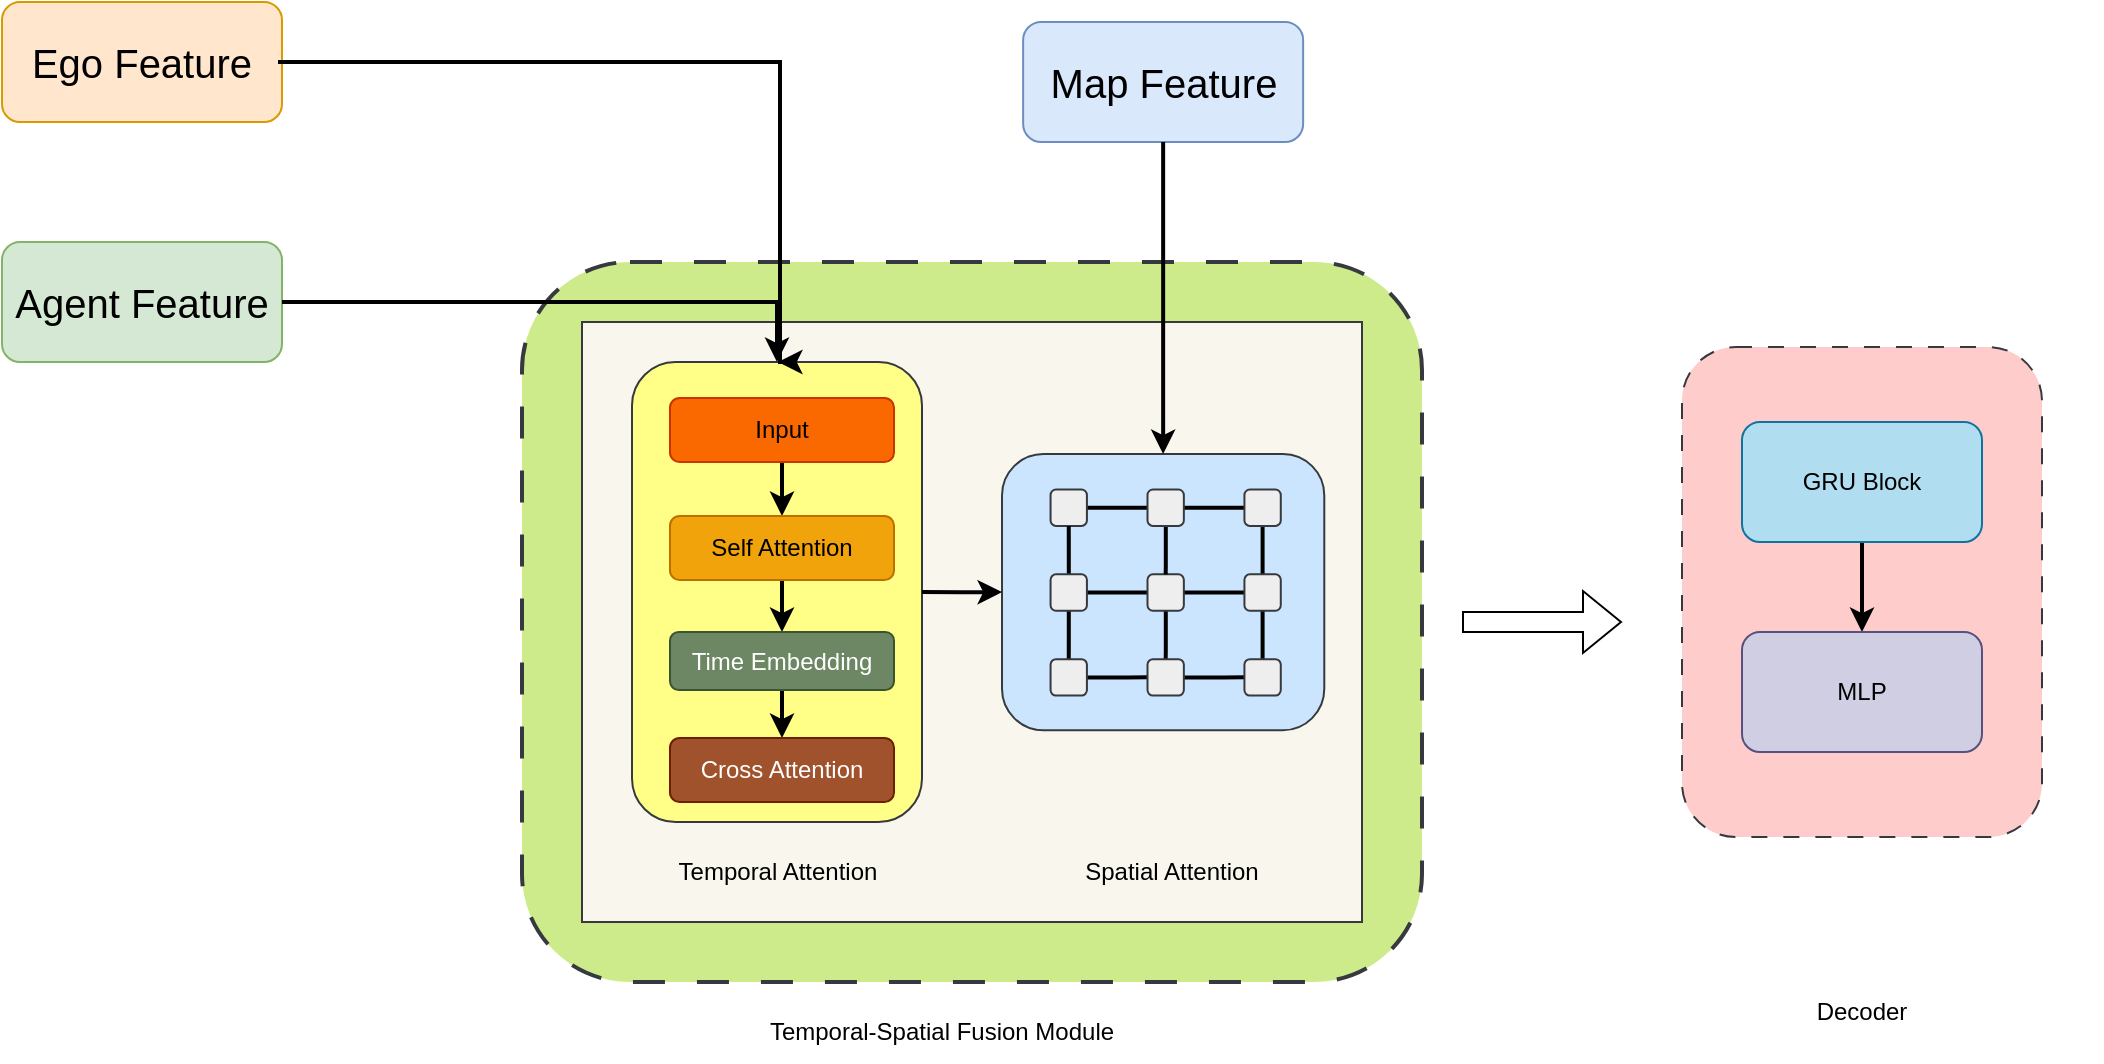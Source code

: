 <mxfile version="24.7.8">
  <diagram name="第 1 页" id="dJVTpNaFaK0BzPkIxxJ1">
    <mxGraphModel dx="954" dy="543" grid="1" gridSize="10" guides="1" tooltips="1" connect="1" arrows="1" fold="1" page="1" pageScale="1" pageWidth="827" pageHeight="1169" math="0" shadow="0">
      <root>
        <mxCell id="0" />
        <mxCell id="1" parent="0" />
        <mxCell id="rAs9JT6JyWIiBkCZVOdI-4" value="" style="rounded=1;whiteSpace=wrap;html=1;dashed=1;dashPattern=8 8;strokeWidth=2;fillColor=#cdeb8b;strokeColor=#36393d;" vertex="1" parent="1">
          <mxGeometry x="340" y="150" width="450" height="360" as="geometry" />
        </mxCell>
        <mxCell id="rAs9JT6JyWIiBkCZVOdI-1" value="Map Feature" style="rounded=1;whiteSpace=wrap;html=1;fontSize=20;fillColor=#dae8fc;strokeColor=#6c8ebf;" vertex="1" parent="1">
          <mxGeometry x="590.57" y="30" width="140" height="60" as="geometry" />
        </mxCell>
        <mxCell id="rAs9JT6JyWIiBkCZVOdI-2" value="Agent Feature" style="rounded=1;whiteSpace=wrap;html=1;fontSize=20;fillColor=#d5e8d4;strokeColor=#82b366;" vertex="1" parent="1">
          <mxGeometry x="80" y="140" width="140" height="60" as="geometry" />
        </mxCell>
        <mxCell id="rAs9JT6JyWIiBkCZVOdI-3" value="Ego Feature" style="rounded=1;whiteSpace=wrap;html=1;fontSize=20;fillColor=#ffe6cc;strokeColor=#d79b00;" vertex="1" parent="1">
          <mxGeometry x="80" y="20" width="140" height="60" as="geometry" />
        </mxCell>
        <mxCell id="rAs9JT6JyWIiBkCZVOdI-5" value="" style="rounded=0;whiteSpace=wrap;html=1;fillColor=#f9f7ed;strokeColor=#36393d;" vertex="1" parent="1">
          <mxGeometry x="370" y="180" width="390" height="300" as="geometry" />
        </mxCell>
        <mxCell id="rAs9JT6JyWIiBkCZVOdI-6" value="Temporal-Spatial Fusion Module" style="text;html=1;align=center;verticalAlign=middle;whiteSpace=wrap;rounded=0;" vertex="1" parent="1">
          <mxGeometry x="430" y="520" width="240" height="30" as="geometry" />
        </mxCell>
        <mxCell id="rAs9JT6JyWIiBkCZVOdI-33" value="" style="group" vertex="1" connectable="0" parent="1">
          <mxGeometry x="580" y="246" width="170" height="160" as="geometry" />
        </mxCell>
        <mxCell id="rAs9JT6JyWIiBkCZVOdI-7" value="" style="rounded=1;whiteSpace=wrap;html=1;fillColor=#cce5ff;strokeColor=#36393d;aspect=fixed;" vertex="1" parent="rAs9JT6JyWIiBkCZVOdI-33">
          <mxGeometry width="161.146" height="138.125" as="geometry" />
        </mxCell>
        <mxCell id="rAs9JT6JyWIiBkCZVOdI-32" value="" style="group;aspect=fixed;" vertex="1" connectable="0" parent="rAs9JT6JyWIiBkCZVOdI-33">
          <mxGeometry x="24.286" y="17.778" width="115.104" height="102.988" as="geometry" />
        </mxCell>
        <mxCell id="rAs9JT6JyWIiBkCZVOdI-14" style="edgeStyle=orthogonalEdgeStyle;rounded=0;orthogonalLoop=1;jettySize=auto;html=1;entryX=0;entryY=0.5;entryDx=0;entryDy=0;endArrow=none;endFill=0;strokeWidth=2;" edge="1" parent="rAs9JT6JyWIiBkCZVOdI-32" source="rAs9JT6JyWIiBkCZVOdI-8" target="rAs9JT6JyWIiBkCZVOdI-13">
          <mxGeometry relative="1" as="geometry" />
        </mxCell>
        <mxCell id="rAs9JT6JyWIiBkCZVOdI-8" value="" style="rounded=1;whiteSpace=wrap;html=1;fillColor=#eeeeee;strokeColor=#36393d;" vertex="1" parent="rAs9JT6JyWIiBkCZVOdI-32">
          <mxGeometry width="18.174" height="18.174" as="geometry" />
        </mxCell>
        <mxCell id="rAs9JT6JyWIiBkCZVOdI-10" style="edgeStyle=orthogonalEdgeStyle;rounded=0;orthogonalLoop=1;jettySize=auto;html=1;entryX=0.5;entryY=1;entryDx=0;entryDy=0;endArrow=none;endFill=0;strokeWidth=2;" edge="1" parent="rAs9JT6JyWIiBkCZVOdI-32" source="rAs9JT6JyWIiBkCZVOdI-9" target="rAs9JT6JyWIiBkCZVOdI-8">
          <mxGeometry relative="1" as="geometry" />
        </mxCell>
        <mxCell id="rAs9JT6JyWIiBkCZVOdI-12" style="edgeStyle=orthogonalEdgeStyle;rounded=0;orthogonalLoop=1;jettySize=auto;html=1;entryX=0;entryY=0.5;entryDx=0;entryDy=0;endArrow=none;endFill=0;strokeWidth=2;" edge="1" parent="rAs9JT6JyWIiBkCZVOdI-32" source="rAs9JT6JyWIiBkCZVOdI-9" target="rAs9JT6JyWIiBkCZVOdI-11">
          <mxGeometry relative="1" as="geometry" />
        </mxCell>
        <mxCell id="rAs9JT6JyWIiBkCZVOdI-27" style="edgeStyle=orthogonalEdgeStyle;rounded=0;orthogonalLoop=1;jettySize=auto;html=1;entryX=0.5;entryY=0;entryDx=0;entryDy=0;endArrow=none;endFill=0;strokeWidth=2;" edge="1" parent="rAs9JT6JyWIiBkCZVOdI-32" source="rAs9JT6JyWIiBkCZVOdI-9" target="rAs9JT6JyWIiBkCZVOdI-24">
          <mxGeometry relative="1" as="geometry" />
        </mxCell>
        <mxCell id="rAs9JT6JyWIiBkCZVOdI-9" value="" style="rounded=1;whiteSpace=wrap;html=1;fillColor=#eeeeee;strokeColor=#36393d;" vertex="1" parent="rAs9JT6JyWIiBkCZVOdI-32">
          <mxGeometry y="42.407" width="18.174" height="18.174" as="geometry" />
        </mxCell>
        <mxCell id="rAs9JT6JyWIiBkCZVOdI-21" style="edgeStyle=orthogonalEdgeStyle;rounded=0;orthogonalLoop=1;jettySize=auto;html=1;entryX=0;entryY=0.5;entryDx=0;entryDy=0;endArrow=none;endFill=0;strokeWidth=2;" edge="1" parent="rAs9JT6JyWIiBkCZVOdI-32" source="rAs9JT6JyWIiBkCZVOdI-11" target="rAs9JT6JyWIiBkCZVOdI-20">
          <mxGeometry relative="1" as="geometry" />
        </mxCell>
        <mxCell id="rAs9JT6JyWIiBkCZVOdI-30" style="edgeStyle=orthogonalEdgeStyle;rounded=0;orthogonalLoop=1;jettySize=auto;html=1;entryX=0.5;entryY=0;entryDx=0;entryDy=0;endArrow=none;endFill=0;strokeWidth=2;" edge="1" parent="rAs9JT6JyWIiBkCZVOdI-32" source="rAs9JT6JyWIiBkCZVOdI-11" target="rAs9JT6JyWIiBkCZVOdI-25">
          <mxGeometry relative="1" as="geometry" />
        </mxCell>
        <mxCell id="rAs9JT6JyWIiBkCZVOdI-11" value="" style="rounded=1;whiteSpace=wrap;html=1;fillColor=#eeeeee;strokeColor=#36393d;" vertex="1" parent="rAs9JT6JyWIiBkCZVOdI-32">
          <mxGeometry x="48.465" y="42.407" width="18.174" height="18.174" as="geometry" />
        </mxCell>
        <mxCell id="rAs9JT6JyWIiBkCZVOdI-15" style="edgeStyle=orthogonalEdgeStyle;rounded=0;orthogonalLoop=1;jettySize=auto;html=1;entryX=0.5;entryY=0;entryDx=0;entryDy=0;endArrow=none;endFill=0;strokeWidth=2;" edge="1" parent="rAs9JT6JyWIiBkCZVOdI-32" source="rAs9JT6JyWIiBkCZVOdI-13" target="rAs9JT6JyWIiBkCZVOdI-11">
          <mxGeometry relative="1" as="geometry" />
        </mxCell>
        <mxCell id="rAs9JT6JyWIiBkCZVOdI-19" style="edgeStyle=orthogonalEdgeStyle;rounded=0;orthogonalLoop=1;jettySize=auto;html=1;entryX=0;entryY=0.5;entryDx=0;entryDy=0;endArrow=none;endFill=0;strokeWidth=2;" edge="1" parent="rAs9JT6JyWIiBkCZVOdI-32" source="rAs9JT6JyWIiBkCZVOdI-13" target="rAs9JT6JyWIiBkCZVOdI-16">
          <mxGeometry relative="1" as="geometry" />
        </mxCell>
        <mxCell id="rAs9JT6JyWIiBkCZVOdI-13" value="" style="rounded=1;whiteSpace=wrap;html=1;fillColor=#eeeeee;strokeColor=#36393d;" vertex="1" parent="rAs9JT6JyWIiBkCZVOdI-32">
          <mxGeometry x="48.465" width="18.174" height="18.174" as="geometry" />
        </mxCell>
        <mxCell id="rAs9JT6JyWIiBkCZVOdI-23" style="edgeStyle=orthogonalEdgeStyle;rounded=0;orthogonalLoop=1;jettySize=auto;html=1;endArrow=none;endFill=0;strokeWidth=2;" edge="1" parent="rAs9JT6JyWIiBkCZVOdI-32" source="rAs9JT6JyWIiBkCZVOdI-16" target="rAs9JT6JyWIiBkCZVOdI-20">
          <mxGeometry relative="1" as="geometry" />
        </mxCell>
        <mxCell id="rAs9JT6JyWIiBkCZVOdI-16" value="" style="rounded=1;whiteSpace=wrap;html=1;fillColor=#eeeeee;strokeColor=#36393d;" vertex="1" parent="rAs9JT6JyWIiBkCZVOdI-32">
          <mxGeometry x="96.93" width="18.174" height="18.174" as="geometry" />
        </mxCell>
        <mxCell id="rAs9JT6JyWIiBkCZVOdI-31" style="edgeStyle=orthogonalEdgeStyle;rounded=0;orthogonalLoop=1;jettySize=auto;html=1;entryX=0.5;entryY=0;entryDx=0;entryDy=0;endArrow=none;endFill=0;strokeWidth=2;" edge="1" parent="rAs9JT6JyWIiBkCZVOdI-32" source="rAs9JT6JyWIiBkCZVOdI-20" target="rAs9JT6JyWIiBkCZVOdI-26">
          <mxGeometry relative="1" as="geometry" />
        </mxCell>
        <mxCell id="rAs9JT6JyWIiBkCZVOdI-20" value="" style="rounded=1;whiteSpace=wrap;html=1;fillColor=#eeeeee;strokeColor=#36393d;" vertex="1" parent="rAs9JT6JyWIiBkCZVOdI-32">
          <mxGeometry x="96.93" y="42.407" width="18.174" height="18.174" as="geometry" />
        </mxCell>
        <mxCell id="rAs9JT6JyWIiBkCZVOdI-28" style="edgeStyle=orthogonalEdgeStyle;rounded=0;orthogonalLoop=1;jettySize=auto;html=1;entryX=0;entryY=0.5;entryDx=0;entryDy=0;endArrow=none;endFill=0;strokeWidth=2;" edge="1" parent="rAs9JT6JyWIiBkCZVOdI-32" source="rAs9JT6JyWIiBkCZVOdI-24" target="rAs9JT6JyWIiBkCZVOdI-25">
          <mxGeometry relative="1" as="geometry" />
        </mxCell>
        <mxCell id="rAs9JT6JyWIiBkCZVOdI-24" value="" style="rounded=1;whiteSpace=wrap;html=1;fillColor=#eeeeee;strokeColor=#36393d;" vertex="1" parent="rAs9JT6JyWIiBkCZVOdI-32">
          <mxGeometry y="84.813" width="18.174" height="18.174" as="geometry" />
        </mxCell>
        <mxCell id="rAs9JT6JyWIiBkCZVOdI-29" style="edgeStyle=orthogonalEdgeStyle;rounded=0;orthogonalLoop=1;jettySize=auto;html=1;entryX=0;entryY=0.5;entryDx=0;entryDy=0;endArrow=none;endFill=0;strokeWidth=2;" edge="1" parent="rAs9JT6JyWIiBkCZVOdI-32" source="rAs9JT6JyWIiBkCZVOdI-25" target="rAs9JT6JyWIiBkCZVOdI-26">
          <mxGeometry relative="1" as="geometry" />
        </mxCell>
        <mxCell id="rAs9JT6JyWIiBkCZVOdI-25" value="" style="rounded=1;whiteSpace=wrap;html=1;fillColor=#eeeeee;strokeColor=#36393d;" vertex="1" parent="rAs9JT6JyWIiBkCZVOdI-32">
          <mxGeometry x="48.465" y="84.813" width="18.174" height="18.174" as="geometry" />
        </mxCell>
        <mxCell id="rAs9JT6JyWIiBkCZVOdI-26" value="" style="rounded=1;whiteSpace=wrap;html=1;fillColor=#eeeeee;strokeColor=#36393d;" vertex="1" parent="rAs9JT6JyWIiBkCZVOdI-32">
          <mxGeometry x="96.93" y="84.813" width="18.174" height="18.174" as="geometry" />
        </mxCell>
        <mxCell id="rAs9JT6JyWIiBkCZVOdI-36" value="Temporal Attention" style="text;html=1;align=center;verticalAlign=middle;whiteSpace=wrap;rounded=0;" vertex="1" parent="1">
          <mxGeometry x="392.5" y="440" width="150" height="30" as="geometry" />
        </mxCell>
        <mxCell id="rAs9JT6JyWIiBkCZVOdI-37" value="Spatial Attention" style="text;html=1;align=center;verticalAlign=middle;whiteSpace=wrap;rounded=0;" vertex="1" parent="1">
          <mxGeometry x="590" y="440" width="150" height="30" as="geometry" />
        </mxCell>
        <mxCell id="rAs9JT6JyWIiBkCZVOdI-38" value="" style="rounded=1;whiteSpace=wrap;html=1;fillColor=#ffff88;strokeColor=#36393d;" vertex="1" parent="1">
          <mxGeometry x="395" y="200" width="145" height="230" as="geometry" />
        </mxCell>
        <mxCell id="rAs9JT6JyWIiBkCZVOdI-52" style="edgeStyle=orthogonalEdgeStyle;rounded=0;orthogonalLoop=1;jettySize=auto;html=1;strokeWidth=2;" edge="1" parent="1" source="rAs9JT6JyWIiBkCZVOdI-40" target="rAs9JT6JyWIiBkCZVOdI-51">
          <mxGeometry relative="1" as="geometry" />
        </mxCell>
        <mxCell id="rAs9JT6JyWIiBkCZVOdI-40" value="Input" style="rounded=1;whiteSpace=wrap;html=1;fillColor=#fa6800;strokeColor=#C73500;fontColor=#000000;" vertex="1" parent="1">
          <mxGeometry x="414" y="218" width="112" height="32" as="geometry" />
        </mxCell>
        <mxCell id="rAs9JT6JyWIiBkCZVOdI-44" style="edgeStyle=orthogonalEdgeStyle;rounded=0;orthogonalLoop=1;jettySize=auto;html=1;entryX=0.5;entryY=0;entryDx=0;entryDy=0;strokeWidth=2;" edge="1" parent="1" source="rAs9JT6JyWIiBkCZVOdI-1" target="rAs9JT6JyWIiBkCZVOdI-7">
          <mxGeometry relative="1" as="geometry" />
        </mxCell>
        <mxCell id="rAs9JT6JyWIiBkCZVOdI-45" style="edgeStyle=orthogonalEdgeStyle;rounded=0;orthogonalLoop=1;jettySize=auto;html=1;exitX=0;exitY=0.5;exitDx=0;exitDy=0;entryX=1;entryY=0.5;entryDx=0;entryDy=0;endArrow=none;endFill=0;startArrow=classic;startFill=1;strokeWidth=2;" edge="1" parent="1" source="rAs9JT6JyWIiBkCZVOdI-7" target="rAs9JT6JyWIiBkCZVOdI-38">
          <mxGeometry relative="1" as="geometry" />
        </mxCell>
        <mxCell id="rAs9JT6JyWIiBkCZVOdI-49" style="edgeStyle=orthogonalEdgeStyle;rounded=0;orthogonalLoop=1;jettySize=auto;html=1;strokeWidth=2;" edge="1" parent="1">
          <mxGeometry relative="1" as="geometry">
            <mxPoint x="468" y="200" as="targetPoint" />
            <mxPoint x="218" y="50" as="sourcePoint" />
            <Array as="points">
              <mxPoint x="469" y="50" />
            </Array>
          </mxGeometry>
        </mxCell>
        <mxCell id="rAs9JT6JyWIiBkCZVOdI-50" style="edgeStyle=orthogonalEdgeStyle;rounded=0;orthogonalLoop=1;jettySize=auto;html=1;entryX=0.5;entryY=0;entryDx=0;entryDy=0;strokeWidth=2;" edge="1" parent="1" source="rAs9JT6JyWIiBkCZVOdI-2" target="rAs9JT6JyWIiBkCZVOdI-38">
          <mxGeometry relative="1" as="geometry">
            <Array as="points">
              <mxPoint x="468" y="170" />
            </Array>
          </mxGeometry>
        </mxCell>
        <mxCell id="rAs9JT6JyWIiBkCZVOdI-54" style="edgeStyle=orthogonalEdgeStyle;rounded=0;orthogonalLoop=1;jettySize=auto;html=1;strokeWidth=2;" edge="1" parent="1" source="rAs9JT6JyWIiBkCZVOdI-51" target="rAs9JT6JyWIiBkCZVOdI-53">
          <mxGeometry relative="1" as="geometry" />
        </mxCell>
        <mxCell id="rAs9JT6JyWIiBkCZVOdI-51" value="Self Attention" style="rounded=1;whiteSpace=wrap;html=1;fillColor=#f0a30a;strokeColor=#BD7000;fontColor=#000000;" vertex="1" parent="1">
          <mxGeometry x="414" y="277" width="112" height="32" as="geometry" />
        </mxCell>
        <mxCell id="rAs9JT6JyWIiBkCZVOdI-58" style="edgeStyle=orthogonalEdgeStyle;rounded=0;orthogonalLoop=1;jettySize=auto;html=1;entryX=0.5;entryY=0;entryDx=0;entryDy=0;strokeWidth=2;" edge="1" parent="1" source="rAs9JT6JyWIiBkCZVOdI-53" target="rAs9JT6JyWIiBkCZVOdI-55">
          <mxGeometry relative="1" as="geometry" />
        </mxCell>
        <mxCell id="rAs9JT6JyWIiBkCZVOdI-53" value="Time Embedding" style="rounded=1;whiteSpace=wrap;html=1;fillColor=#6d8764;strokeColor=#3A5431;fontColor=#ffffff;" vertex="1" parent="1">
          <mxGeometry x="414" y="335" width="112" height="29" as="geometry" />
        </mxCell>
        <mxCell id="rAs9JT6JyWIiBkCZVOdI-55" value="Cross Attention" style="rounded=1;whiteSpace=wrap;html=1;fillColor=#a0522d;strokeColor=#6D1F00;fontColor=#ffffff;" vertex="1" parent="1">
          <mxGeometry x="414" y="388" width="112" height="32" as="geometry" />
        </mxCell>
        <mxCell id="rAs9JT6JyWIiBkCZVOdI-59" value="" style="rounded=1;whiteSpace=wrap;html=1;fillColor=#ffcccc;strokeColor=#36393d;dashed=1;dashPattern=8 8;" vertex="1" parent="1">
          <mxGeometry x="920" y="192.5" width="180" height="245" as="geometry" />
        </mxCell>
        <mxCell id="rAs9JT6JyWIiBkCZVOdI-61" value="" style="shape=flexArrow;endArrow=classic;html=1;rounded=0;" edge="1" parent="1">
          <mxGeometry width="50" height="50" relative="1" as="geometry">
            <mxPoint x="810" y="330" as="sourcePoint" />
            <mxPoint x="890" y="330" as="targetPoint" />
          </mxGeometry>
        </mxCell>
        <mxCell id="rAs9JT6JyWIiBkCZVOdI-63" value="Decoder" style="text;html=1;align=center;verticalAlign=middle;whiteSpace=wrap;rounded=0;" vertex="1" parent="1">
          <mxGeometry x="890" y="510" width="240" height="30" as="geometry" />
        </mxCell>
        <mxCell id="rAs9JT6JyWIiBkCZVOdI-67" style="edgeStyle=orthogonalEdgeStyle;rounded=0;orthogonalLoop=1;jettySize=auto;html=1;entryX=0.5;entryY=0;entryDx=0;entryDy=0;strokeWidth=2;" edge="1" parent="1" source="rAs9JT6JyWIiBkCZVOdI-64" target="rAs9JT6JyWIiBkCZVOdI-66">
          <mxGeometry relative="1" as="geometry" />
        </mxCell>
        <mxCell id="rAs9JT6JyWIiBkCZVOdI-64" value="GRU Block" style="rounded=1;whiteSpace=wrap;html=1;fillColor=#b1ddf0;strokeColor=#10739e;" vertex="1" parent="1">
          <mxGeometry x="950" y="230" width="120" height="60" as="geometry" />
        </mxCell>
        <mxCell id="rAs9JT6JyWIiBkCZVOdI-66" value="MLP" style="rounded=1;whiteSpace=wrap;html=1;fillColor=#d0cee2;strokeColor=#56517e;" vertex="1" parent="1">
          <mxGeometry x="950" y="335" width="120" height="60" as="geometry" />
        </mxCell>
      </root>
    </mxGraphModel>
  </diagram>
</mxfile>

